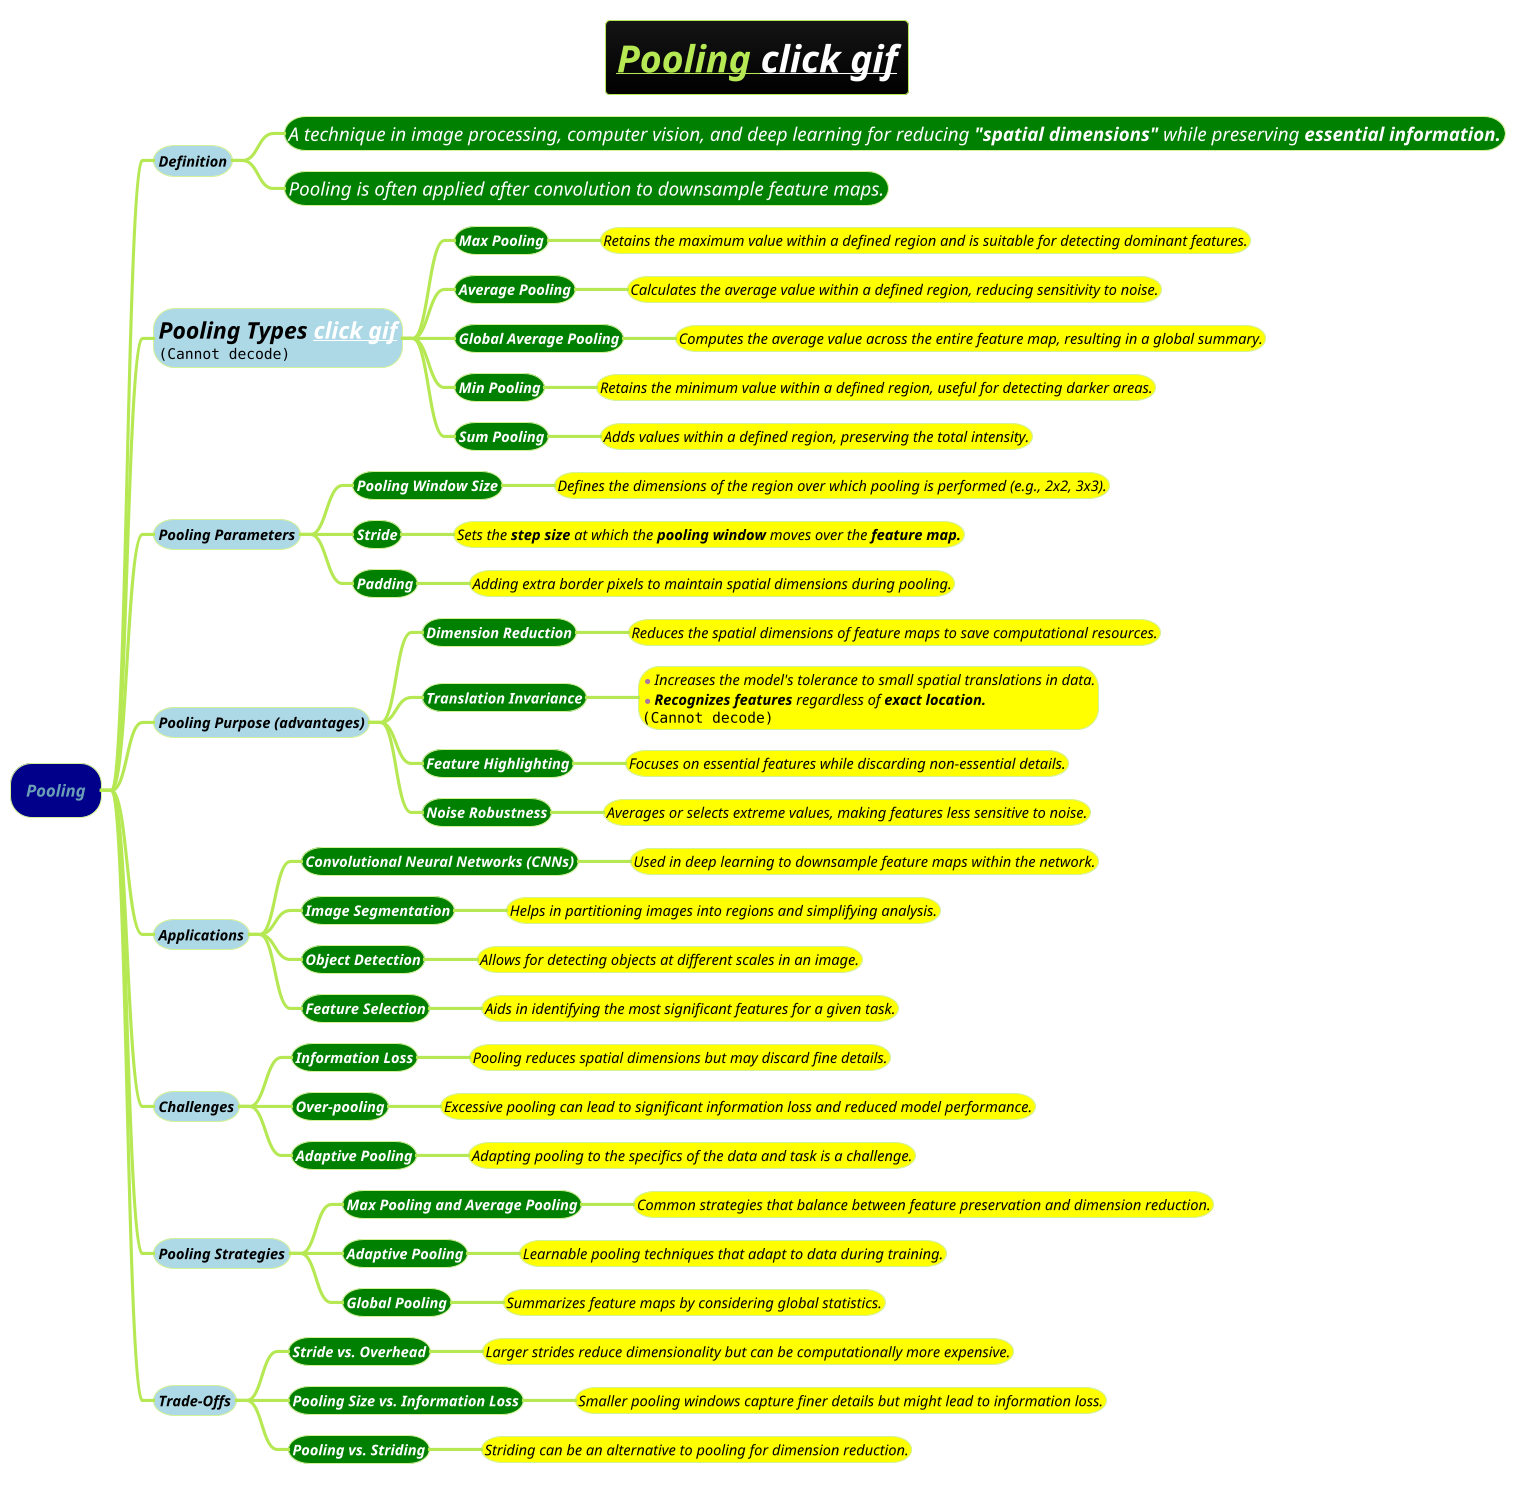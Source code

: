 @startmindmap
title =<i><b><u>Pooling [[../gif/pooling.adoc click gif]]

!theme hacker



*[#darkblue] <i>Pooling
**[#lightblue] <color #black><i><size:14>Definition
***[#green] <color #white><i><size:18>A technique in image processing, computer vision, and deep learning for reducing **"spatial dimensions"** while preserving <b>essential information.
***[#green] <color #white><i><size:18>Pooling is often applied after convolution to downsample feature maps.

**[#lightblue] <color #black><i><size:22>Pooling Types [[../gif/pooling-types.adoc click gif]]\n<img:images/img_19.png>
***[#green] <b><color #white><i><size:14>Max Pooling
****[#yellow] <color #black><i><size:14>Retains the maximum value within a defined region and is suitable for detecting dominant features.
***[#green] <b><color #white><i><size:14>Average Pooling
****[#yellow] <color #black><i><size:14>Calculates the average value within a defined region, reducing sensitivity to noise.
***[#green] <b><color #white><i><size:14>Global Average Pooling
****[#yellow] <color #black><i><size:14>Computes the average value across the entire feature map, resulting in a global summary.
***[#green] <b><color #white><i><size:14>Min Pooling
****[#yellow] <color #black><i><size:14>Retains the minimum value within a defined region, useful for detecting darker areas.
***[#green] <b><color #white><i><size:14>Sum Pooling
****[#yellow] <color #black><i><size:14>Adds values within a defined region, preserving the total intensity.

**[#lightblue] <color #black><i><size:14>Pooling Parameters
***[#green] <b><color #white><i><size:14>Pooling Window Size
****[#yellow] <color #black><i><size:14>Defines the dimensions of the region over which pooling is performed (e.g., 2x2, 3x3).
***[#green] <b><color #white><i><size:14>Stride
****[#yellow] <color #black><i><size:14>Sets the **step size** at which the **pooling window** moves over the <b>feature map.
***[#green] <b><color #white><i><size:14>Padding
****[#yellow] <color #black><i><size:14>Adding extra border pixels to maintain spatial dimensions during pooling.

**[#lightblue] <color #black><i><size:14>Pooling Purpose (advantages)
***[#green] <b><color #white><i><size:14>Dimension Reduction
****[#yellow] <color #black><i><size:14>Reduces the spatial dimensions of feature maps to save computational resources.
***[#green] <b><color #white><i><size:14>Translation Invariance
****[#yellow] *<color #black><i><size:14>Increases the model's tolerance to small spatial translations in data.\n* <color #black><i><size:14>**Recognizes features** regardless of **exact location.**\n<img:images/img_16.png>
***[#green] <b><color #white><i><size:14>Feature Highlighting
****[#yellow] <color #black><i><size:14>Focuses on essential features while discarding non-essential details.
***[#green] <b><color #white><i><size:14>Noise Robustness
****[#yellow] <color #black><i><size:14>Averages or selects extreme values, making features less sensitive to noise.

**[#lightblue] <color #black><i><size:14>Applications
***[#green] <b><color #white><i><size:14>Convolutional Neural Networks (CNNs)
****[#yellow] <color #black><i><size:14>Used in deep learning to downsample feature maps within the network.
***[#green] <b><color #white><i><size:14>Image Segmentation
****[#yellow] <color #black><i><size:14>Helps in partitioning images into regions and simplifying analysis.
***[#green] <b><color #white><i><size:14>Object Detection
****[#yellow] <color #black><i><size:14>Allows for detecting objects at different scales in an image.
***[#green] <b><color #white><i><size:14>Feature Selection
****[#yellow] <color #black><i><size:14>Aids in identifying the most significant features for a given task.

**[#lightblue] <color #black><i><size:14>Challenges
***[#green] <b><color #white><i><size:14>Information Loss
****[#yellow] <color #black><i><size:14>Pooling reduces spatial dimensions but may discard fine details.
***[#green] <b><color #white><i><size:14>Over-pooling
****[#yellow] <color #black><i><size:14>Excessive pooling can lead to significant information loss and reduced model performance.
***[#green] <b><color #white><i><size:14>Adaptive Pooling
****[#yellow] <color #black><i><size:14>Adapting pooling to the specifics of the data and task is a challenge.

**[#lightblue] <color #black><i><size:14>Pooling Strategies
***[#green] <b><color #white><i><size:14>Max Pooling and Average Pooling
****[#yellow] <color #black><i><size:14>Common strategies that balance between feature preservation and dimension reduction.
***[#green] <b><color #white><i><size:14>Adaptive Pooling
****[#yellow] <color #black><i><size:14>Learnable pooling techniques that adapt to data during training.
***[#green] <b><color #white><i><size:14>Global Pooling
****[#yellow] <color #black><i><size:14>Summarizes feature maps by considering global statistics.

**[#lightblue] <color #black><i><size:14>Trade-Offs
***[#green] <b><color #white><i><size:14>Stride vs. Overhead
****[#yellow] <color #black><i><size:14>Larger strides reduce dimensionality but can be computationally more expensive.
***[#green] <b><color #white><i><size:14>Pooling Size vs. Information Loss
****[#yellow] <color #black><i><size:14>Smaller pooling windows capture finer details but might lead to information loss.
***[#green] <b><color #white><i><size:14>Pooling vs. Striding
****[#yellow] <color #black><i><size:14>Striding can be an alternative to pooling for dimension reduction.

@endmindmap
